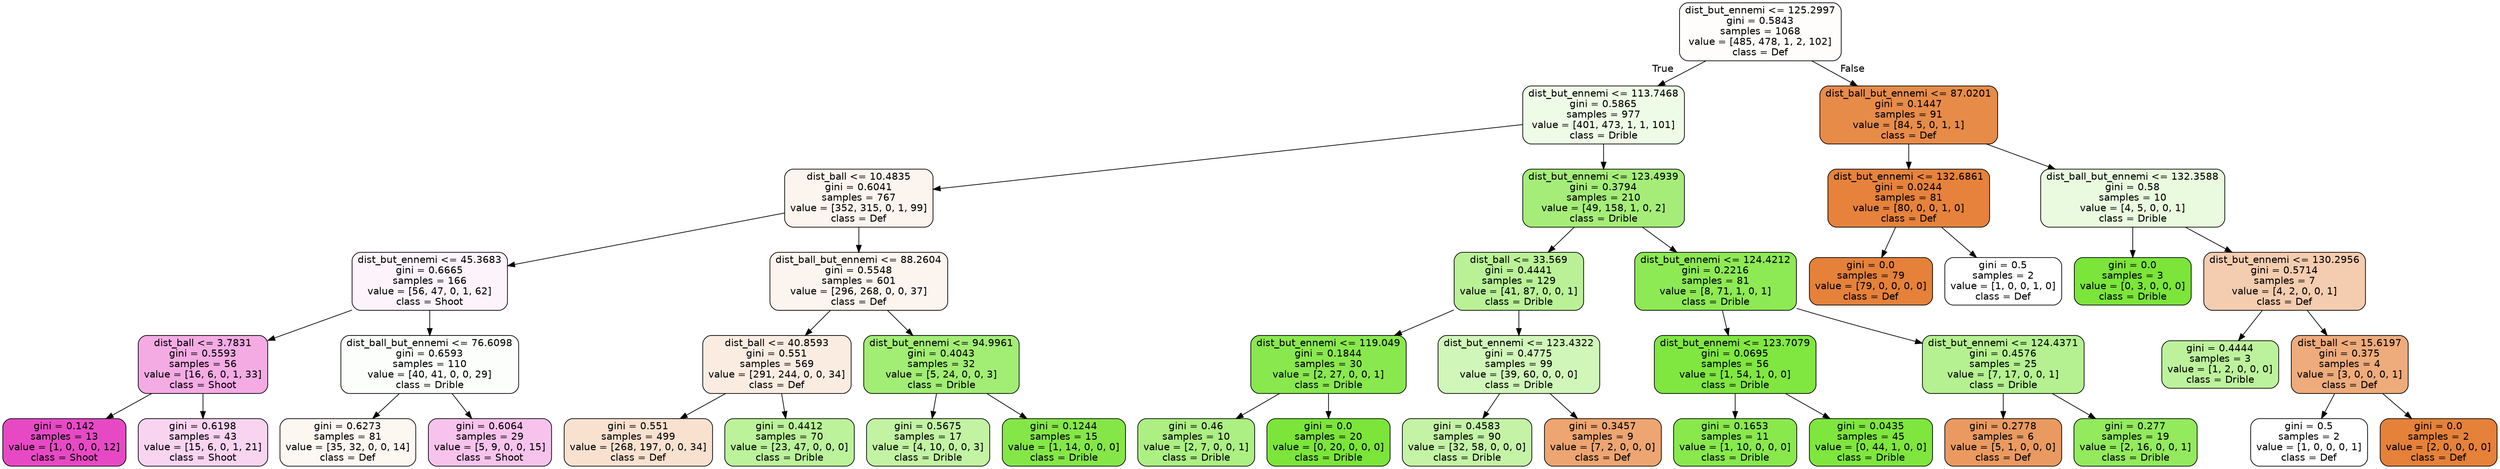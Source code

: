 digraph Tree {
node [shape=box, style="filled, rounded", color="black", fontname=helvetica] ;
edge [fontname=helvetica] ;
0 [label="dist_but_ennemi <= 125.2997\ngini = 0.5843\nsamples = 1068\nvalue = [485, 478, 1, 2, 102]\nclass = Def", fillcolor="#e5813903"] ;
1 [label="dist_but_ennemi <= 113.7468\ngini = 0.5865\nsamples = 977\nvalue = [401, 473, 1, 1, 101]\nclass = Drible", fillcolor="#7be53920"] ;
0 -> 1 [labeldistance=2.5, labelangle=45, headlabel="True"] ;
2 [label="dist_ball <= 10.4835\ngini = 0.6041\nsamples = 767\nvalue = [352, 315, 0, 1, 99]\nclass = Def", fillcolor="#e5813915"] ;
1 -> 2 ;
3 [label="dist_but_ennemi <= 45.3683\ngini = 0.6665\nsamples = 166\nvalue = [56, 47, 0, 1, 62]\nclass = Shoot", fillcolor="#e539c00e"] ;
2 -> 3 ;
4 [label="dist_ball <= 3.7831\ngini = 0.5593\nsamples = 56\nvalue = [16, 6, 0, 1, 33]\nclass = Shoot", fillcolor="#e539c06c"] ;
3 -> 4 ;
5 [label="gini = 0.142\nsamples = 13\nvalue = [1, 0, 0, 0, 12]\nclass = Shoot", fillcolor="#e539c0ea"] ;
4 -> 5 ;
6 [label="gini = 0.6198\nsamples = 43\nvalue = [15, 6, 0, 1, 21]\nclass = Shoot", fillcolor="#e539c037"] ;
4 -> 6 ;
7 [label="dist_ball_but_ennemi <= 76.6098\ngini = 0.6593\nsamples = 110\nvalue = [40, 41, 0, 0, 29]\nclass = Drible", fillcolor="#7be53904"] ;
3 -> 7 ;
8 [label="gini = 0.6273\nsamples = 81\nvalue = [35, 32, 0, 0, 14]\nclass = Def", fillcolor="#e5813910"] ;
7 -> 8 ;
9 [label="gini = 0.6064\nsamples = 29\nvalue = [5, 9, 0, 0, 15]\nclass = Shoot", fillcolor="#e539c04d"] ;
7 -> 9 ;
10 [label="dist_ball_but_ennemi <= 88.2604\ngini = 0.5548\nsamples = 601\nvalue = [296, 268, 0, 0, 37]\nclass = Def", fillcolor="#e5813915"] ;
2 -> 10 ;
11 [label="dist_ball <= 40.8593\ngini = 0.551\nsamples = 569\nvalue = [291, 244, 0, 0, 34]\nclass = Def", fillcolor="#e5813925"] ;
10 -> 11 ;
12 [label="gini = 0.551\nsamples = 499\nvalue = [268, 197, 0, 0, 34]\nclass = Def", fillcolor="#e581393c"] ;
11 -> 12 ;
13 [label="gini = 0.4412\nsamples = 70\nvalue = [23, 47, 0, 0, 0]\nclass = Drible", fillcolor="#7be53982"] ;
11 -> 13 ;
14 [label="dist_but_ennemi <= 94.9961\ngini = 0.4043\nsamples = 32\nvalue = [5, 24, 0, 0, 3]\nclass = Drible", fillcolor="#7be539b3"] ;
10 -> 14 ;
15 [label="gini = 0.5675\nsamples = 17\nvalue = [4, 10, 0, 0, 3]\nclass = Drible", fillcolor="#7be53976"] ;
14 -> 15 ;
16 [label="gini = 0.1244\nsamples = 15\nvalue = [1, 14, 0, 0, 0]\nclass = Drible", fillcolor="#7be539ed"] ;
14 -> 16 ;
17 [label="dist_but_ennemi <= 123.4939\ngini = 0.3794\nsamples = 210\nvalue = [49, 158, 1, 0, 2]\nclass = Drible", fillcolor="#7be539ad"] ;
1 -> 17 ;
18 [label="dist_ball <= 33.569\ngini = 0.4441\nsamples = 129\nvalue = [41, 87, 0, 0, 1]\nclass = Drible", fillcolor="#7be53985"] ;
17 -> 18 ;
19 [label="dist_but_ennemi <= 119.049\ngini = 0.1844\nsamples = 30\nvalue = [2, 27, 0, 0, 1]\nclass = Drible", fillcolor="#7be539e4"] ;
18 -> 19 ;
20 [label="gini = 0.46\nsamples = 10\nvalue = [2, 7, 0, 0, 1]\nclass = Drible", fillcolor="#7be5399f"] ;
19 -> 20 ;
21 [label="gini = 0.0\nsamples = 20\nvalue = [0, 20, 0, 0, 0]\nclass = Drible", fillcolor="#7be539ff"] ;
19 -> 21 ;
22 [label="dist_but_ennemi <= 123.4322\ngini = 0.4775\nsamples = 99\nvalue = [39, 60, 0, 0, 0]\nclass = Drible", fillcolor="#7be53959"] ;
18 -> 22 ;
23 [label="gini = 0.4583\nsamples = 90\nvalue = [32, 58, 0, 0, 0]\nclass = Drible", fillcolor="#7be53972"] ;
22 -> 23 ;
24 [label="gini = 0.3457\nsamples = 9\nvalue = [7, 2, 0, 0, 0]\nclass = Def", fillcolor="#e58139b6"] ;
22 -> 24 ;
25 [label="dist_but_ennemi <= 124.4212\ngini = 0.2216\nsamples = 81\nvalue = [8, 71, 1, 0, 1]\nclass = Drible", fillcolor="#7be539dc"] ;
17 -> 25 ;
26 [label="dist_but_ennemi <= 123.7079\ngini = 0.0695\nsamples = 56\nvalue = [1, 54, 1, 0, 0]\nclass = Drible", fillcolor="#7be539f6"] ;
25 -> 26 ;
27 [label="gini = 0.1653\nsamples = 11\nvalue = [1, 10, 0, 0, 0]\nclass = Drible", fillcolor="#7be539e6"] ;
26 -> 27 ;
28 [label="gini = 0.0435\nsamples = 45\nvalue = [0, 44, 1, 0, 0]\nclass = Drible", fillcolor="#7be539f9"] ;
26 -> 28 ;
29 [label="dist_but_ennemi <= 124.4371\ngini = 0.4576\nsamples = 25\nvalue = [7, 17, 0, 0, 1]\nclass = Drible", fillcolor="#7be5398e"] ;
25 -> 29 ;
30 [label="gini = 0.2778\nsamples = 6\nvalue = [5, 1, 0, 0, 0]\nclass = Def", fillcolor="#e58139cc"] ;
29 -> 30 ;
31 [label="gini = 0.277\nsamples = 19\nvalue = [2, 16, 0, 0, 1]\nclass = Drible", fillcolor="#7be539d2"] ;
29 -> 31 ;
32 [label="dist_ball_but_ennemi <= 87.0201\ngini = 0.1447\nsamples = 91\nvalue = [84, 5, 0, 1, 1]\nclass = Def", fillcolor="#e58139ea"] ;
0 -> 32 [labeldistance=2.5, labelangle=-45, headlabel="False"] ;
33 [label="dist_but_ennemi <= 132.6861\ngini = 0.0244\nsamples = 81\nvalue = [80, 0, 0, 1, 0]\nclass = Def", fillcolor="#e58139fc"] ;
32 -> 33 ;
34 [label="gini = 0.0\nsamples = 79\nvalue = [79, 0, 0, 0, 0]\nclass = Def", fillcolor="#e58139ff"] ;
33 -> 34 ;
35 [label="gini = 0.5\nsamples = 2\nvalue = [1, 0, 0, 1, 0]\nclass = Def", fillcolor="#e5813900"] ;
33 -> 35 ;
36 [label="dist_ball_but_ennemi <= 132.3588\ngini = 0.58\nsamples = 10\nvalue = [4, 5, 0, 0, 1]\nclass = Drible", fillcolor="#7be5392a"] ;
32 -> 36 ;
37 [label="gini = 0.0\nsamples = 3\nvalue = [0, 3, 0, 0, 0]\nclass = Drible", fillcolor="#7be539ff"] ;
36 -> 37 ;
38 [label="dist_but_ennemi <= 130.2956\ngini = 0.5714\nsamples = 7\nvalue = [4, 2, 0, 0, 1]\nclass = Def", fillcolor="#e5813966"] ;
36 -> 38 ;
39 [label="gini = 0.4444\nsamples = 3\nvalue = [1, 2, 0, 0, 0]\nclass = Drible", fillcolor="#7be5397f"] ;
38 -> 39 ;
40 [label="dist_ball <= 15.6197\ngini = 0.375\nsamples = 4\nvalue = [3, 0, 0, 0, 1]\nclass = Def", fillcolor="#e58139aa"] ;
38 -> 40 ;
41 [label="gini = 0.5\nsamples = 2\nvalue = [1, 0, 0, 0, 1]\nclass = Def", fillcolor="#e5813900"] ;
40 -> 41 ;
42 [label="gini = 0.0\nsamples = 2\nvalue = [2, 0, 0, 0, 0]\nclass = Def", fillcolor="#e58139ff"] ;
40 -> 42 ;
}